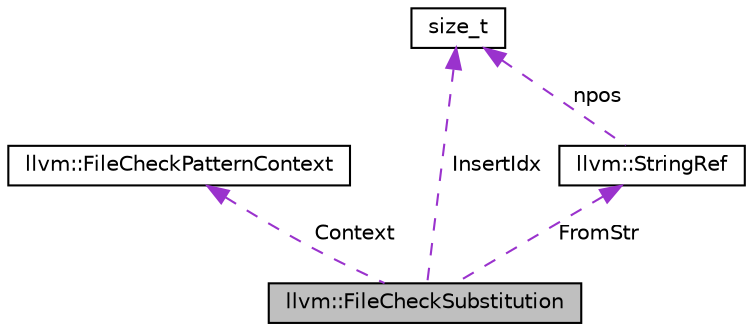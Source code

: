 digraph "llvm::FileCheckSubstitution"
{
 // LATEX_PDF_SIZE
  bgcolor="transparent";
  edge [fontname="Helvetica",fontsize="10",labelfontname="Helvetica",labelfontsize="10"];
  node [fontname="Helvetica",fontsize="10",shape="box"];
  Node1 [label="llvm::FileCheckSubstitution",height=0.2,width=0.4,color="black", fillcolor="grey75", style="filled", fontcolor="black",tooltip="Class representing a substitution to perform in the RegExStr string."];
  Node2 -> Node1 [dir="back",color="darkorchid3",fontsize="10",style="dashed",label=" Context" ,fontname="Helvetica"];
  Node2 [label="llvm::FileCheckPatternContext",height=0.2,width=0.4,color="black",URL="$classllvm_1_1FileCheckPatternContext.html",tooltip="Class holding the FileCheckPattern global state, shared by all patterns: tables holding values of var..."];
  Node3 -> Node1 [dir="back",color="darkorchid3",fontsize="10",style="dashed",label=" FromStr" ,fontname="Helvetica"];
  Node3 [label="llvm::StringRef",height=0.2,width=0.4,color="black",URL="$classllvm_1_1StringRef.html",tooltip="StringRef - Represent a constant reference to a string, i.e."];
  Node4 -> Node3 [dir="back",color="darkorchid3",fontsize="10",style="dashed",label=" npos" ,fontname="Helvetica"];
  Node4 [label="size_t",height=0.2,width=0.4,color="black",URL="$classsize__t.html",tooltip=" "];
  Node4 -> Node1 [dir="back",color="darkorchid3",fontsize="10",style="dashed",label=" InsertIdx" ,fontname="Helvetica"];
}
